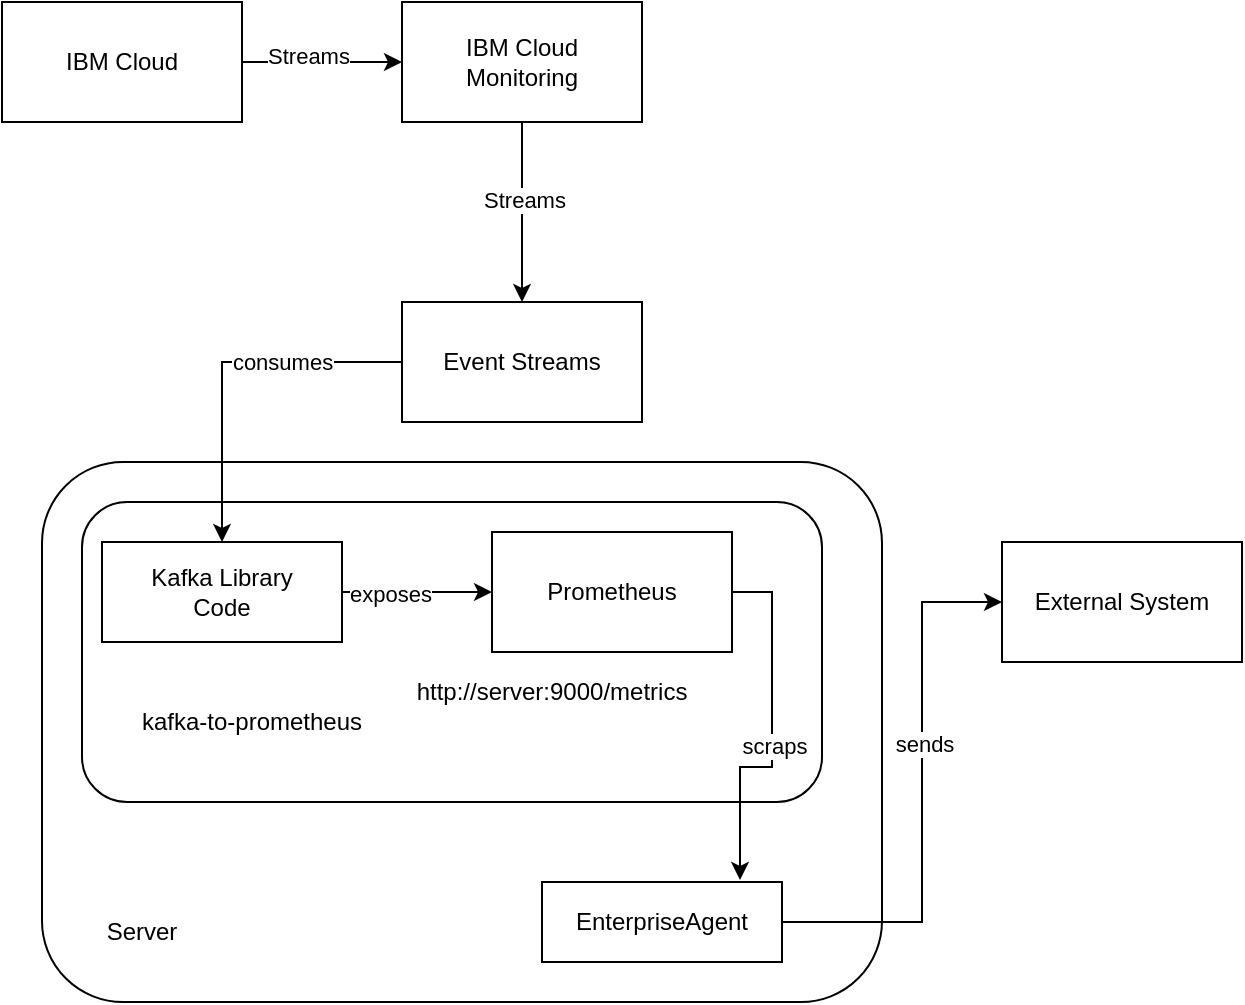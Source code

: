 <mxfile>
    <diagram id="NmEUOn0xLoVfbSQLU33V" name="Page-1">
        <mxGraphModel dx="864" dy="556" grid="1" gridSize="10" guides="1" tooltips="1" connect="1" arrows="1" fold="1" page="1" pageScale="1" pageWidth="850" pageHeight="1100" math="0" shadow="0">
            <root>
                <mxCell id="0"/>
                <mxCell id="1" parent="0"/>
                <mxCell id="UHK2h6oFuApH-XepHt6w-11" value="" style="rounded=1;whiteSpace=wrap;html=1;" parent="1" vertex="1">
                    <mxGeometry x="80" y="280" width="420" height="270" as="geometry"/>
                </mxCell>
                <mxCell id="UHK2h6oFuApH-XepHt6w-16" value="" style="rounded=1;whiteSpace=wrap;html=1;" parent="1" vertex="1">
                    <mxGeometry x="100" y="300" width="370" height="150" as="geometry"/>
                </mxCell>
                <mxCell id="UHK2h6oFuApH-XepHt6w-5" style="edgeStyle=orthogonalEdgeStyle;rounded=0;orthogonalLoop=1;jettySize=auto;html=1;exitX=1;exitY=0.5;exitDx=0;exitDy=0;" parent="1" source="UHK2h6oFuApH-XepHt6w-1" target="UHK2h6oFuApH-XepHt6w-2" edge="1">
                    <mxGeometry relative="1" as="geometry"/>
                </mxCell>
                <mxCell id="UHK2h6oFuApH-XepHt6w-19" value="Streams" style="edgeLabel;html=1;align=center;verticalAlign=middle;resizable=0;points=[];" parent="UHK2h6oFuApH-XepHt6w-5" vertex="1" connectable="0">
                    <mxGeometry x="-0.175" y="3" relative="1" as="geometry">
                        <mxPoint as="offset"/>
                    </mxGeometry>
                </mxCell>
                <mxCell id="UHK2h6oFuApH-XepHt6w-1" value="IBM Cloud" style="rounded=0;whiteSpace=wrap;html=1;" parent="1" vertex="1">
                    <mxGeometry x="60" y="50" width="120" height="60" as="geometry"/>
                </mxCell>
                <mxCell id="UHK2h6oFuApH-XepHt6w-4" style="edgeStyle=orthogonalEdgeStyle;rounded=0;orthogonalLoop=1;jettySize=auto;html=1;exitX=0.5;exitY=1;exitDx=0;exitDy=0;" parent="1" source="UHK2h6oFuApH-XepHt6w-2" target="UHK2h6oFuApH-XepHt6w-3" edge="1">
                    <mxGeometry relative="1" as="geometry"/>
                </mxCell>
                <mxCell id="UHK2h6oFuApH-XepHt6w-20" value="Streams" style="edgeLabel;html=1;align=center;verticalAlign=middle;resizable=0;points=[];" parent="UHK2h6oFuApH-XepHt6w-4" vertex="1" connectable="0">
                    <mxGeometry x="-0.133" y="1" relative="1" as="geometry">
                        <mxPoint as="offset"/>
                    </mxGeometry>
                </mxCell>
                <mxCell id="UHK2h6oFuApH-XepHt6w-2" value="IBM Cloud &lt;br&gt;Monitoring" style="rounded=0;whiteSpace=wrap;html=1;" parent="1" vertex="1">
                    <mxGeometry x="260" y="50" width="120" height="60" as="geometry"/>
                </mxCell>
                <mxCell id="UHK2h6oFuApH-XepHt6w-8" style="edgeStyle=orthogonalEdgeStyle;rounded=0;orthogonalLoop=1;jettySize=auto;html=1;exitX=0;exitY=0.5;exitDx=0;exitDy=0;entryX=0.5;entryY=0;entryDx=0;entryDy=0;" parent="1" source="UHK2h6oFuApH-XepHt6w-3" target="UHK2h6oFuApH-XepHt6w-7" edge="1">
                    <mxGeometry relative="1" as="geometry"/>
                </mxCell>
                <mxCell id="UHK2h6oFuApH-XepHt6w-21" value="consumes" style="edgeLabel;html=1;align=center;verticalAlign=middle;resizable=0;points=[];" parent="UHK2h6oFuApH-XepHt6w-8" vertex="1" connectable="0">
                    <mxGeometry x="-0.333" relative="1" as="geometry">
                        <mxPoint as="offset"/>
                    </mxGeometry>
                </mxCell>
                <mxCell id="UHK2h6oFuApH-XepHt6w-3" value="Event Streams" style="rounded=0;whiteSpace=wrap;html=1;" parent="1" vertex="1">
                    <mxGeometry x="260" y="200" width="120" height="60" as="geometry"/>
                </mxCell>
                <mxCell id="UHK2h6oFuApH-XepHt6w-6" value="External System" style="rounded=0;whiteSpace=wrap;html=1;" parent="1" vertex="1">
                    <mxGeometry x="560" y="320" width="120" height="60" as="geometry"/>
                </mxCell>
                <mxCell id="UHK2h6oFuApH-XepHt6w-10" style="edgeStyle=orthogonalEdgeStyle;rounded=0;orthogonalLoop=1;jettySize=auto;html=1;exitX=1;exitY=0.5;exitDx=0;exitDy=0;" parent="1" source="UHK2h6oFuApH-XepHt6w-7" target="UHK2h6oFuApH-XepHt6w-9" edge="1">
                    <mxGeometry relative="1" as="geometry"/>
                </mxCell>
                <mxCell id="UHK2h6oFuApH-XepHt6w-22" value="exposes" style="edgeLabel;html=1;align=center;verticalAlign=middle;resizable=0;points=[];" parent="UHK2h6oFuApH-XepHt6w-10" vertex="1" connectable="0">
                    <mxGeometry x="-0.36" y="-1" relative="1" as="geometry">
                        <mxPoint as="offset"/>
                    </mxGeometry>
                </mxCell>
                <mxCell id="UHK2h6oFuApH-XepHt6w-7" value="Kafka Library&lt;br&gt;Code" style="rounded=0;whiteSpace=wrap;html=1;" parent="1" vertex="1">
                    <mxGeometry x="110" y="320" width="120" height="50" as="geometry"/>
                </mxCell>
                <mxCell id="UHK2h6oFuApH-XepHt6w-13" style="edgeStyle=orthogonalEdgeStyle;rounded=0;orthogonalLoop=1;jettySize=auto;html=1;exitX=1;exitY=0.5;exitDx=0;exitDy=0;entryX=0.825;entryY=-0.025;entryDx=0;entryDy=0;entryPerimeter=0;" parent="1" source="UHK2h6oFuApH-XepHt6w-9" target="UHK2h6oFuApH-XepHt6w-12" edge="1">
                    <mxGeometry relative="1" as="geometry"/>
                </mxCell>
                <mxCell id="UHK2h6oFuApH-XepHt6w-23" value="scraps" style="edgeLabel;html=1;align=center;verticalAlign=middle;resizable=0;points=[];" parent="UHK2h6oFuApH-XepHt6w-13" vertex="1" connectable="0">
                    <mxGeometry x="0.075" y="1" relative="1" as="geometry">
                        <mxPoint as="offset"/>
                    </mxGeometry>
                </mxCell>
                <mxCell id="UHK2h6oFuApH-XepHt6w-9" value="Prometheus" style="rounded=0;whiteSpace=wrap;html=1;" parent="1" vertex="1">
                    <mxGeometry x="305" y="315" width="120" height="60" as="geometry"/>
                </mxCell>
                <mxCell id="UHK2h6oFuApH-XepHt6w-14" style="edgeStyle=orthogonalEdgeStyle;rounded=0;orthogonalLoop=1;jettySize=auto;html=1;exitX=1;exitY=0.5;exitDx=0;exitDy=0;entryX=0;entryY=0.5;entryDx=0;entryDy=0;" parent="1" source="UHK2h6oFuApH-XepHt6w-12" target="UHK2h6oFuApH-XepHt6w-6" edge="1">
                    <mxGeometry relative="1" as="geometry">
                        <Array as="points">
                            <mxPoint x="520" y="510"/>
                            <mxPoint x="520" y="350"/>
                        </Array>
                    </mxGeometry>
                </mxCell>
                <mxCell id="UHK2h6oFuApH-XepHt6w-24" value="sends" style="edgeLabel;html=1;align=center;verticalAlign=middle;resizable=0;points=[];" parent="UHK2h6oFuApH-XepHt6w-14" vertex="1" connectable="0">
                    <mxGeometry x="0.178" y="-1" relative="1" as="geometry">
                        <mxPoint as="offset"/>
                    </mxGeometry>
                </mxCell>
                <mxCell id="UHK2h6oFuApH-XepHt6w-12" value="EnterpriseAgent" style="rounded=0;whiteSpace=wrap;html=1;" parent="1" vertex="1">
                    <mxGeometry x="330" y="490" width="120" height="40" as="geometry"/>
                </mxCell>
                <mxCell id="UHK2h6oFuApH-XepHt6w-15" value="kafka-to-prometheus" style="text;html=1;strokeColor=none;fillColor=none;align=center;verticalAlign=middle;whiteSpace=wrap;rounded=0;" parent="1" vertex="1">
                    <mxGeometry x="110" y="395" width="150" height="30" as="geometry"/>
                </mxCell>
                <mxCell id="UHK2h6oFuApH-XepHt6w-18" value="Server" style="text;html=1;strokeColor=none;fillColor=none;align=center;verticalAlign=middle;whiteSpace=wrap;rounded=0;" parent="1" vertex="1">
                    <mxGeometry x="100" y="500" width="60" height="30" as="geometry"/>
                </mxCell>
                <mxCell id="2" value="http://server:9000/metrics" style="text;html=1;strokeColor=none;fillColor=none;align=center;verticalAlign=middle;whiteSpace=wrap;rounded=0;" parent="1" vertex="1">
                    <mxGeometry x="305" y="380" width="60" height="30" as="geometry"/>
                </mxCell>
            </root>
        </mxGraphModel>
    </diagram>
</mxfile>